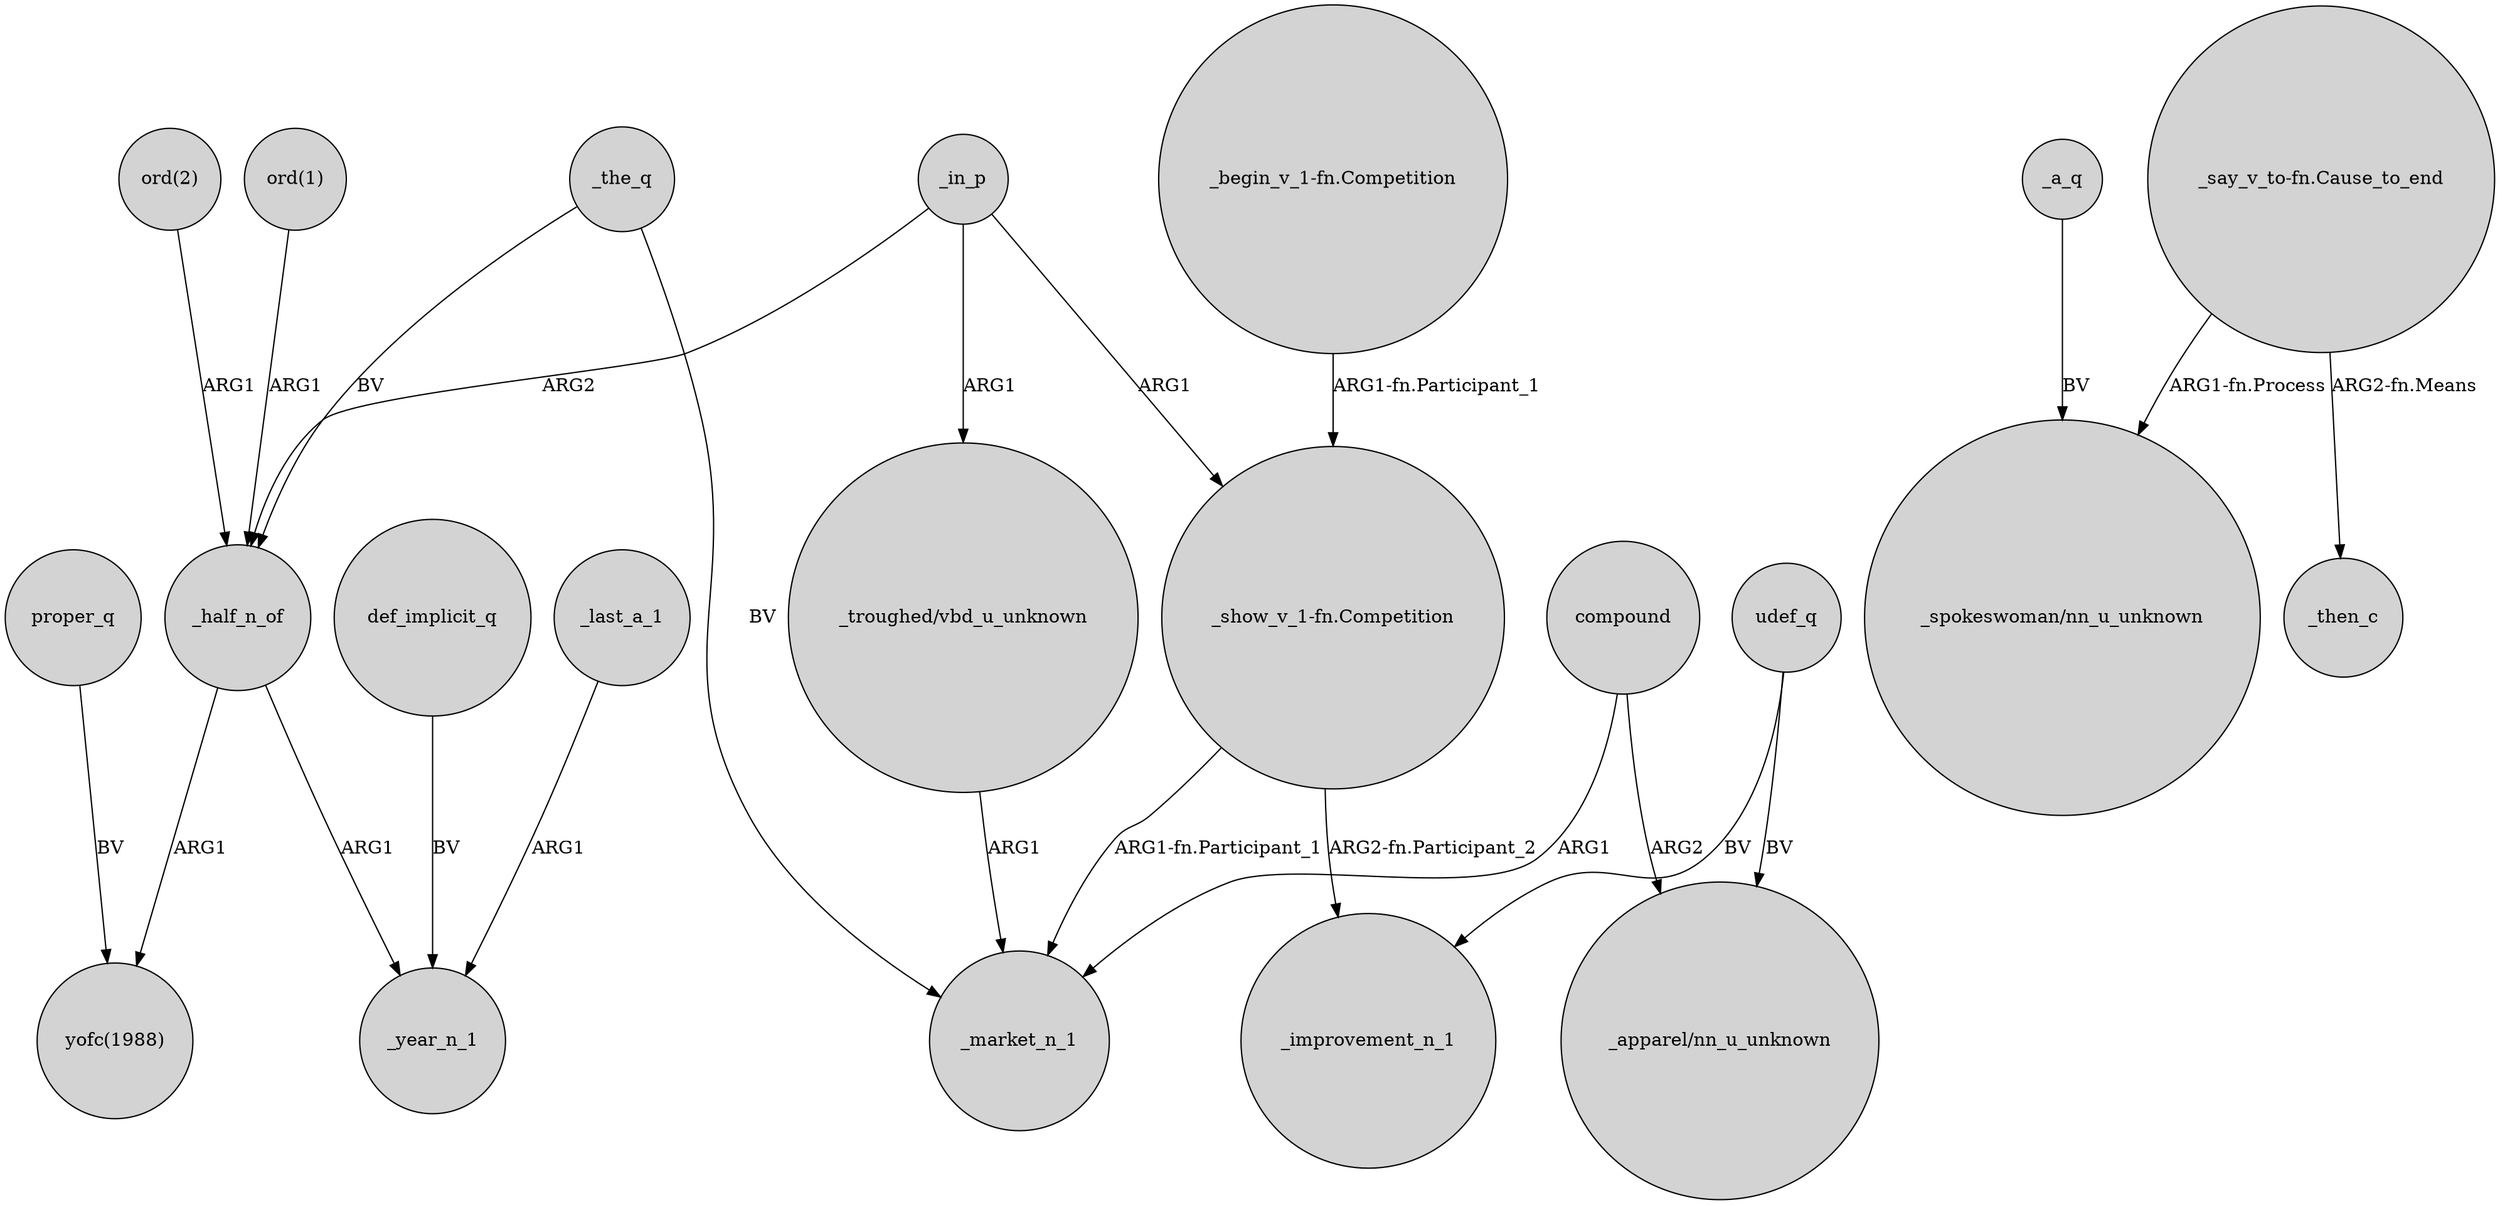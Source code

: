 digraph {
	node [shape=circle style=filled]
	"_show_v_1-fn.Competition" -> _market_n_1 [label="ARG1-fn.Participant_1"]
	_a_q -> "_spokeswoman/nn_u_unknown" [label=BV]
	"ord(2)" -> _half_n_of [label=ARG1]
	_in_p -> "_show_v_1-fn.Competition" [label=ARG1]
	udef_q -> _improvement_n_1 [label=BV]
	def_implicit_q -> _year_n_1 [label=BV]
	"_begin_v_1-fn.Competition" -> "_show_v_1-fn.Competition" [label="ARG1-fn.Participant_1"]
	"_say_v_to-fn.Cause_to_end" -> "_spokeswoman/nn_u_unknown" [label="ARG1-fn.Process"]
	_the_q -> _market_n_1 [label=BV]
	udef_q -> "_apparel/nn_u_unknown" [label=BV]
	_half_n_of -> "yofc(1988)" [label=ARG1]
	_in_p -> "_troughed/vbd_u_unknown" [label=ARG1]
	_half_n_of -> _year_n_1 [label=ARG1]
	"_say_v_to-fn.Cause_to_end" -> _then_c [label="ARG2-fn.Means"]
	"ord(1)" -> _half_n_of [label=ARG1]
	compound -> "_apparel/nn_u_unknown" [label=ARG2]
	_last_a_1 -> _year_n_1 [label=ARG1]
	"_show_v_1-fn.Competition" -> _improvement_n_1 [label="ARG2-fn.Participant_2"]
	_the_q -> _half_n_of [label=BV]
	proper_q -> "yofc(1988)" [label=BV]
	_in_p -> _half_n_of [label=ARG2]
	compound -> _market_n_1 [label=ARG1]
	"_troughed/vbd_u_unknown" -> _market_n_1 [label=ARG1]
}
